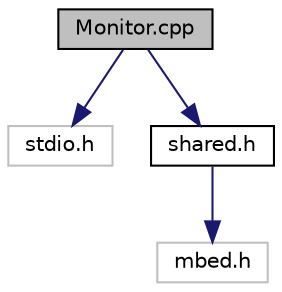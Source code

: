 digraph "Monitor.cpp"
{
  edge [fontname="Helvetica",fontsize="10",labelfontname="Helvetica",labelfontsize="10"];
  node [fontname="Helvetica",fontsize="10",shape=record];
  Node1 [label="Monitor.cpp",height=0.2,width=0.4,color="black", fillcolor="grey75", style="filled", fontcolor="black"];
  Node1 -> Node2 [color="midnightblue",fontsize="10",style="solid",fontname="Helvetica"];
  Node2 [label="stdio.h",height=0.2,width=0.4,color="grey75", fillcolor="white", style="filled"];
  Node1 -> Node3 [color="midnightblue",fontsize="10",style="solid",fontname="Helvetica"];
  Node3 [label="shared.h",height=0.2,width=0.4,color="black", fillcolor="white", style="filled",URL="$shared_8h.html"];
  Node3 -> Node4 [color="midnightblue",fontsize="10",style="solid",fontname="Helvetica"];
  Node4 [label="mbed.h",height=0.2,width=0.4,color="grey75", fillcolor="white", style="filled"];
}
